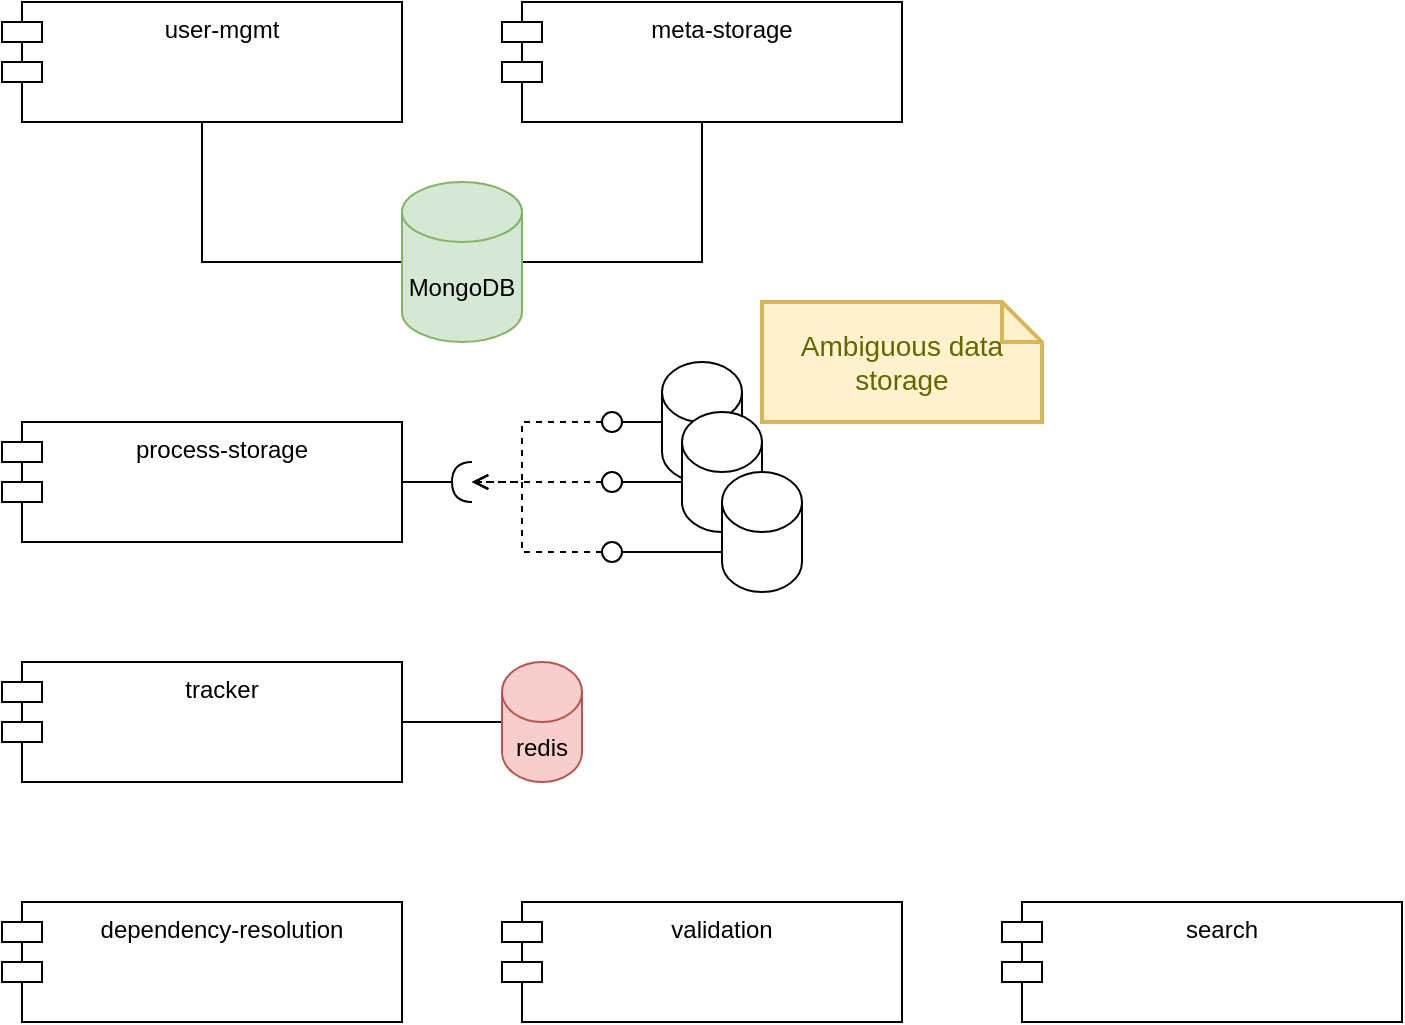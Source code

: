 <mxfile version="19.0.3" type="device"><diagram id="yxoPTXfybSsFjZ1zTBv7" name="Page-1"><mxGraphModel dx="920" dy="1441" grid="1" gridSize="10" guides="1" tooltips="1" connect="1" arrows="1" fold="1" page="1" pageScale="1" pageWidth="4681" pageHeight="3300" math="0" shadow="0"><root><mxCell id="0"/><mxCell id="1" parent="0"/><mxCell id="zi2XmQEoMmFhJsZ-rraL-9" style="edgeStyle=orthogonalEdgeStyle;rounded=0;orthogonalLoop=1;jettySize=auto;html=1;entryX=0;entryY=0.5;entryDx=0;entryDy=0;entryPerimeter=0;endArrow=none;endFill=0;" edge="1" parent="1" source="zi2XmQEoMmFhJsZ-rraL-1" target="zi2XmQEoMmFhJsZ-rraL-8"><mxGeometry relative="1" as="geometry"/></mxCell><mxCell id="zi2XmQEoMmFhJsZ-rraL-1" value="user-mgmt" style="shape=module;align=left;spacingLeft=20;align=center;verticalAlign=top;" vertex="1" parent="1"><mxGeometry x="150" y="440" width="200" height="60" as="geometry"/></mxCell><mxCell id="zi2XmQEoMmFhJsZ-rraL-16" style="edgeStyle=orthogonalEdgeStyle;rounded=0;orthogonalLoop=1;jettySize=auto;html=1;entryX=1;entryY=0.5;entryDx=0;entryDy=0;entryPerimeter=0;endArrow=none;endFill=0;strokeWidth=1;" edge="1" parent="1" source="zi2XmQEoMmFhJsZ-rraL-2" target="zi2XmQEoMmFhJsZ-rraL-15"><mxGeometry relative="1" as="geometry"/></mxCell><mxCell id="zi2XmQEoMmFhJsZ-rraL-2" value="process-storage" style="shape=module;align=left;spacingLeft=20;align=center;verticalAlign=top;" vertex="1" parent="1"><mxGeometry x="150" y="650" width="200" height="60" as="geometry"/></mxCell><mxCell id="zi2XmQEoMmFhJsZ-rraL-10" style="edgeStyle=orthogonalEdgeStyle;rounded=0;orthogonalLoop=1;jettySize=auto;html=1;entryX=1;entryY=0.5;entryDx=0;entryDy=0;entryPerimeter=0;endArrow=none;endFill=0;" edge="1" parent="1" source="zi2XmQEoMmFhJsZ-rraL-3" target="zi2XmQEoMmFhJsZ-rraL-8"><mxGeometry relative="1" as="geometry"/></mxCell><mxCell id="zi2XmQEoMmFhJsZ-rraL-3" value="meta-storage" style="shape=module;align=left;spacingLeft=20;align=center;verticalAlign=top;" vertex="1" parent="1"><mxGeometry x="400" y="440" width="200" height="60" as="geometry"/></mxCell><mxCell id="zi2XmQEoMmFhJsZ-rraL-36" style="edgeStyle=orthogonalEdgeStyle;rounded=0;orthogonalLoop=1;jettySize=auto;html=1;endArrow=none;endFill=0;strokeWidth=1;" edge="1" parent="1" source="zi2XmQEoMmFhJsZ-rraL-4" target="zi2XmQEoMmFhJsZ-rraL-35"><mxGeometry relative="1" as="geometry"/></mxCell><mxCell id="zi2XmQEoMmFhJsZ-rraL-4" value="tracker" style="shape=module;align=left;spacingLeft=20;align=center;verticalAlign=top;" vertex="1" parent="1"><mxGeometry x="150" y="770" width="200" height="60" as="geometry"/></mxCell><mxCell id="zi2XmQEoMmFhJsZ-rraL-5" value="dependency-resolution" style="shape=module;align=left;spacingLeft=20;align=center;verticalAlign=top;" vertex="1" parent="1"><mxGeometry x="150" y="890" width="200" height="60" as="geometry"/></mxCell><mxCell id="zi2XmQEoMmFhJsZ-rraL-6" value="validation" style="shape=module;align=left;spacingLeft=20;align=center;verticalAlign=top;" vertex="1" parent="1"><mxGeometry x="400" y="890" width="200" height="60" as="geometry"/></mxCell><mxCell id="zi2XmQEoMmFhJsZ-rraL-7" value="search" style="shape=module;align=left;spacingLeft=20;align=center;verticalAlign=top;" vertex="1" parent="1"><mxGeometry x="650" y="890" width="200" height="60" as="geometry"/></mxCell><mxCell id="zi2XmQEoMmFhJsZ-rraL-8" value="MongoDB" style="shape=cylinder3;whiteSpace=wrap;html=1;boundedLbl=1;backgroundOutline=1;size=15;fillColor=#d5e8d4;strokeColor=#82b366;" vertex="1" parent="1"><mxGeometry x="350" y="530" width="60" height="80" as="geometry"/></mxCell><mxCell id="zi2XmQEoMmFhJsZ-rraL-15" value="" style="shape=requiredInterface;html=1;verticalLabelPosition=bottom;sketch=0;strokeWidth=1;rotation=-180;" vertex="1" parent="1"><mxGeometry x="375" y="670" width="10" height="20" as="geometry"/></mxCell><mxCell id="zi2XmQEoMmFhJsZ-rraL-17" value="" style="shape=cylinder3;whiteSpace=wrap;html=1;boundedLbl=1;backgroundOutline=1;size=15;strokeWidth=1;" vertex="1" parent="1"><mxGeometry x="480" y="620" width="40" height="60" as="geometry"/></mxCell><mxCell id="zi2XmQEoMmFhJsZ-rraL-18" value="" style="shape=cylinder3;whiteSpace=wrap;html=1;boundedLbl=1;backgroundOutline=1;size=15;strokeWidth=1;" vertex="1" parent="1"><mxGeometry x="490" y="645" width="40" height="60" as="geometry"/></mxCell><mxCell id="zi2XmQEoMmFhJsZ-rraL-19" value="" style="shape=cylinder3;whiteSpace=wrap;html=1;boundedLbl=1;backgroundOutline=1;size=15;strokeWidth=1;" vertex="1" parent="1"><mxGeometry x="510" y="675" width="40" height="60" as="geometry"/></mxCell><mxCell id="zi2XmQEoMmFhJsZ-rraL-29" style="edgeStyle=orthogonalEdgeStyle;rounded=0;orthogonalLoop=1;jettySize=auto;html=1;entryX=0;entryY=0.5;entryDx=0;entryDy=0;entryPerimeter=0;endArrow=open;endFill=0;strokeWidth=1;dashed=1;" edge="1" parent="1" source="zi2XmQEoMmFhJsZ-rraL-22" target="zi2XmQEoMmFhJsZ-rraL-15"><mxGeometry relative="1" as="geometry"><Array as="points"><mxPoint x="410" y="650"/><mxPoint x="410" y="680"/></Array></mxGeometry></mxCell><mxCell id="zi2XmQEoMmFhJsZ-rraL-34" style="edgeStyle=orthogonalEdgeStyle;rounded=0;orthogonalLoop=1;jettySize=auto;html=1;endArrow=none;endFill=0;strokeWidth=1;" edge="1" parent="1" source="zi2XmQEoMmFhJsZ-rraL-22" target="zi2XmQEoMmFhJsZ-rraL-17"><mxGeometry relative="1" as="geometry"/></mxCell><mxCell id="zi2XmQEoMmFhJsZ-rraL-22" value="" style="ellipse;whiteSpace=wrap;html=1;align=center;aspect=fixed;resizable=0;points=[];outlineConnect=0;sketch=0;strokeWidth=1;rotation=-180;" vertex="1" parent="1"><mxGeometry x="450" y="645" width="10" height="10" as="geometry"/></mxCell><mxCell id="zi2XmQEoMmFhJsZ-rraL-27" style="edgeStyle=orthogonalEdgeStyle;rounded=0;orthogonalLoop=1;jettySize=auto;html=1;endArrow=none;endFill=0;strokeWidth=1;" edge="1" parent="1" target="zi2XmQEoMmFhJsZ-rraL-18"><mxGeometry relative="1" as="geometry"><mxPoint x="460.0" y="680" as="sourcePoint"/><Array as="points"><mxPoint x="490" y="680"/><mxPoint x="490" y="680"/></Array></mxGeometry></mxCell><mxCell id="zi2XmQEoMmFhJsZ-rraL-33" style="edgeStyle=orthogonalEdgeStyle;rounded=0;orthogonalLoop=1;jettySize=auto;html=1;dashed=1;endArrow=open;endFill=0;strokeWidth=1;" edge="1" parent="1" source="zi2XmQEoMmFhJsZ-rraL-25" target="zi2XmQEoMmFhJsZ-rraL-15"><mxGeometry relative="1" as="geometry"/></mxCell><mxCell id="zi2XmQEoMmFhJsZ-rraL-25" value="" style="ellipse;whiteSpace=wrap;html=1;align=center;aspect=fixed;resizable=0;points=[];outlineConnect=0;sketch=0;strokeWidth=1;rotation=-180;" vertex="1" parent="1"><mxGeometry x="450" y="675" width="10" height="10" as="geometry"/></mxCell><mxCell id="zi2XmQEoMmFhJsZ-rraL-31" style="edgeStyle=orthogonalEdgeStyle;rounded=0;orthogonalLoop=1;jettySize=auto;html=1;entryX=0;entryY=0.5;entryDx=0;entryDy=0;entryPerimeter=0;dashed=1;endArrow=open;endFill=0;strokeWidth=1;" edge="1" parent="1" source="zi2XmQEoMmFhJsZ-rraL-26" target="zi2XmQEoMmFhJsZ-rraL-15"><mxGeometry relative="1" as="geometry"><Array as="points"><mxPoint x="410" y="715"/><mxPoint x="410" y="680"/></Array></mxGeometry></mxCell><mxCell id="zi2XmQEoMmFhJsZ-rraL-32" style="edgeStyle=orthogonalEdgeStyle;rounded=0;orthogonalLoop=1;jettySize=auto;html=1;endArrow=none;endFill=0;strokeWidth=1;" edge="1" parent="1" source="zi2XmQEoMmFhJsZ-rraL-26" target="zi2XmQEoMmFhJsZ-rraL-19"><mxGeometry relative="1" as="geometry"><Array as="points"><mxPoint x="500" y="715"/><mxPoint x="500" y="715"/></Array></mxGeometry></mxCell><mxCell id="zi2XmQEoMmFhJsZ-rraL-26" value="" style="ellipse;whiteSpace=wrap;html=1;align=center;aspect=fixed;resizable=0;points=[];outlineConnect=0;sketch=0;strokeWidth=1;rotation=-180;" vertex="1" parent="1"><mxGeometry x="450" y="710" width="10" height="10" as="geometry"/></mxCell><mxCell id="zi2XmQEoMmFhJsZ-rraL-35" value="redis" style="shape=cylinder3;whiteSpace=wrap;html=1;boundedLbl=1;backgroundOutline=1;size=15;strokeWidth=1;fillColor=#f8cecc;strokeColor=#b85450;" vertex="1" parent="1"><mxGeometry x="400" y="770" width="40" height="60" as="geometry"/></mxCell><mxCell id="zi2XmQEoMmFhJsZ-rraL-37" value="Ambiguous data storage" style="shape=note;strokeWidth=2;fontSize=14;size=20;whiteSpace=wrap;html=1;fillColor=#fff2cc;strokeColor=#d6b656;fontColor=#666600;" vertex="1" parent="1"><mxGeometry x="530" y="590" width="140" height="60" as="geometry"/></mxCell></root></mxGraphModel></diagram></mxfile>